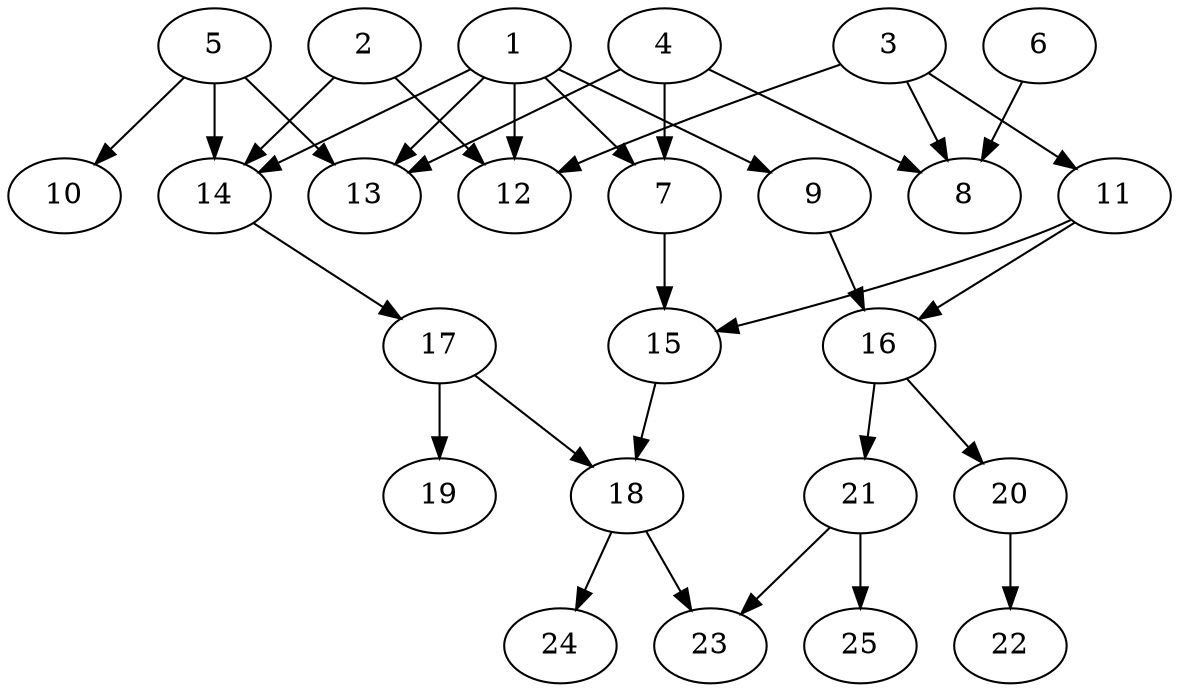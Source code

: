 // DAG (tier=2-normal, mode=data, n=25, ccr=0.433, fat=0.628, density=0.511, regular=0.487, jump=0.111, mindata=2097152, maxdata=16777216)
// DAG automatically generated by daggen at Sun Aug 24 16:33:34 2025
// /home/ermia/Project/Environments/daggen/bin/daggen --dot --ccr 0.433 --fat 0.628 --regular 0.487 --density 0.511 --jump 0.111 --mindata 2097152 --maxdata 16777216 -n 25 
digraph G {
  1 [size="72699181157462496", alpha="0.00", expect_size="36349590578731248"]
  1 -> 7 [size ="74694313115648"]
  1 -> 9 [size ="74694313115648"]
  1 -> 12 [size ="74694313115648"]
  1 -> 13 [size ="74694313115648"]
  1 -> 14 [size ="74694313115648"]
  2 [size="3755910065257709568000", alpha="0.02", expect_size="1877955032628854784000"]
  2 -> 12 [size ="1933007074099200"]
  2 -> 14 [size ="1933007074099200"]
  3 [size="50544773961759664", alpha="0.09", expect_size="25272386980879832"]
  3 -> 8 [size ="804491406344192"]
  3 -> 11 [size ="804491406344192"]
  3 -> 12 [size ="804491406344192"]
  4 [size="1035777906712409728", alpha="0.02", expect_size="517888953356204864"]
  4 -> 7 [size ="934204116303872"]
  4 -> 8 [size ="934204116303872"]
  4 -> 13 [size ="934204116303872"]
  5 [size="765920229808144384000", alpha="0.01", expect_size="382960114904072192000"]
  5 -> 10 [size ="669698018508800"]
  5 -> 13 [size ="669698018508800"]
  5 -> 14 [size ="669698018508800"]
  6 [size="6013053882473203", alpha="0.12", expect_size="3006526941236601"]
  6 -> 8 [size ="204960948027392"]
  7 [size="1974306109792477773824", alpha="0.08", expect_size="987153054896238886912"]
  7 -> 15 [size ="1259021017284608"]
  8 [size="34483224048132628", alpha="0.02", expect_size="17241612024066314"]
  9 [size="21138201954956204", alpha="0.06", expect_size="10569100977478102"]
  9 -> 16 [size ="515216299261952"]
  10 [size="399437565487545843712", alpha="0.18", expect_size="199718782743772921856"]
  11 [size="22379355096351432", alpha="0.02", expect_size="11189677548175716"]
  11 -> 15 [size ="763940875272192"]
  11 -> 16 [size ="763940875272192"]
  12 [size="66472945968625720", alpha="0.03", expect_size="33236472984312860"]
  13 [size="405297601895718715392", alpha="0.11", expect_size="202648800947859357696"]
  14 [size="43245087734075840", alpha="0.07", expect_size="21622543867037920"]
  14 -> 17 [size ="1114222100480000"]
  15 [size="16638318706988416", alpha="0.11", expect_size="8319159353494208"]
  15 -> 18 [size ="801208776261632"]
  16 [size="16137753631077272", alpha="0.16", expect_size="8068876815538636"]
  16 -> 20 [size ="455643181875200"]
  16 -> 21 [size ="455643181875200"]
  17 [size="4289529153258336", alpha="0.09", expect_size="2144764576629168"]
  17 -> 18 [size ="85149370810368"]
  17 -> 19 [size ="85149370810368"]
  18 [size="12734106839191312", alpha="0.16", expect_size="6367053419595656"]
  18 -> 23 [size ="338782532403200"]
  18 -> 24 [size ="338782532403200"]
  19 [size="3677045190739527467008", alpha="0.11", expect_size="1838522595369763733504"]
  20 [size="733618683322766464", alpha="0.19", expect_size="366809341661383232"]
  20 -> 22 [size ="978447237120000"]
  21 [size="574018626271055970304", alpha="0.02", expect_size="287009313135527985152"]
  21 -> 23 [size ="552553045557248"]
  21 -> 25 [size ="552553045557248"]
  22 [size="28621835140296772", alpha="0.20", expect_size="14310917570148386"]
  23 [size="42468664608303368", alpha="0.06", expect_size="21234332304151684"]
  24 [size="1204781251300116736", alpha="0.16", expect_size="602390625650058368"]
  25 [size="39057363814223344", alpha="0.05", expect_size="19528681907111672"]
}